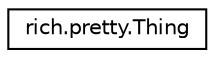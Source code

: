 digraph "Graphical Class Hierarchy"
{
 // LATEX_PDF_SIZE
  edge [fontname="Helvetica",fontsize="10",labelfontname="Helvetica",labelfontsize="10"];
  node [fontname="Helvetica",fontsize="10",shape=record];
  rankdir="LR";
  Node0 [label="rich.pretty.Thing",height=0.2,width=0.4,color="black", fillcolor="white", style="filled",URL="$classrich_1_1pretty_1_1Thing.html",tooltip=" "];
}
